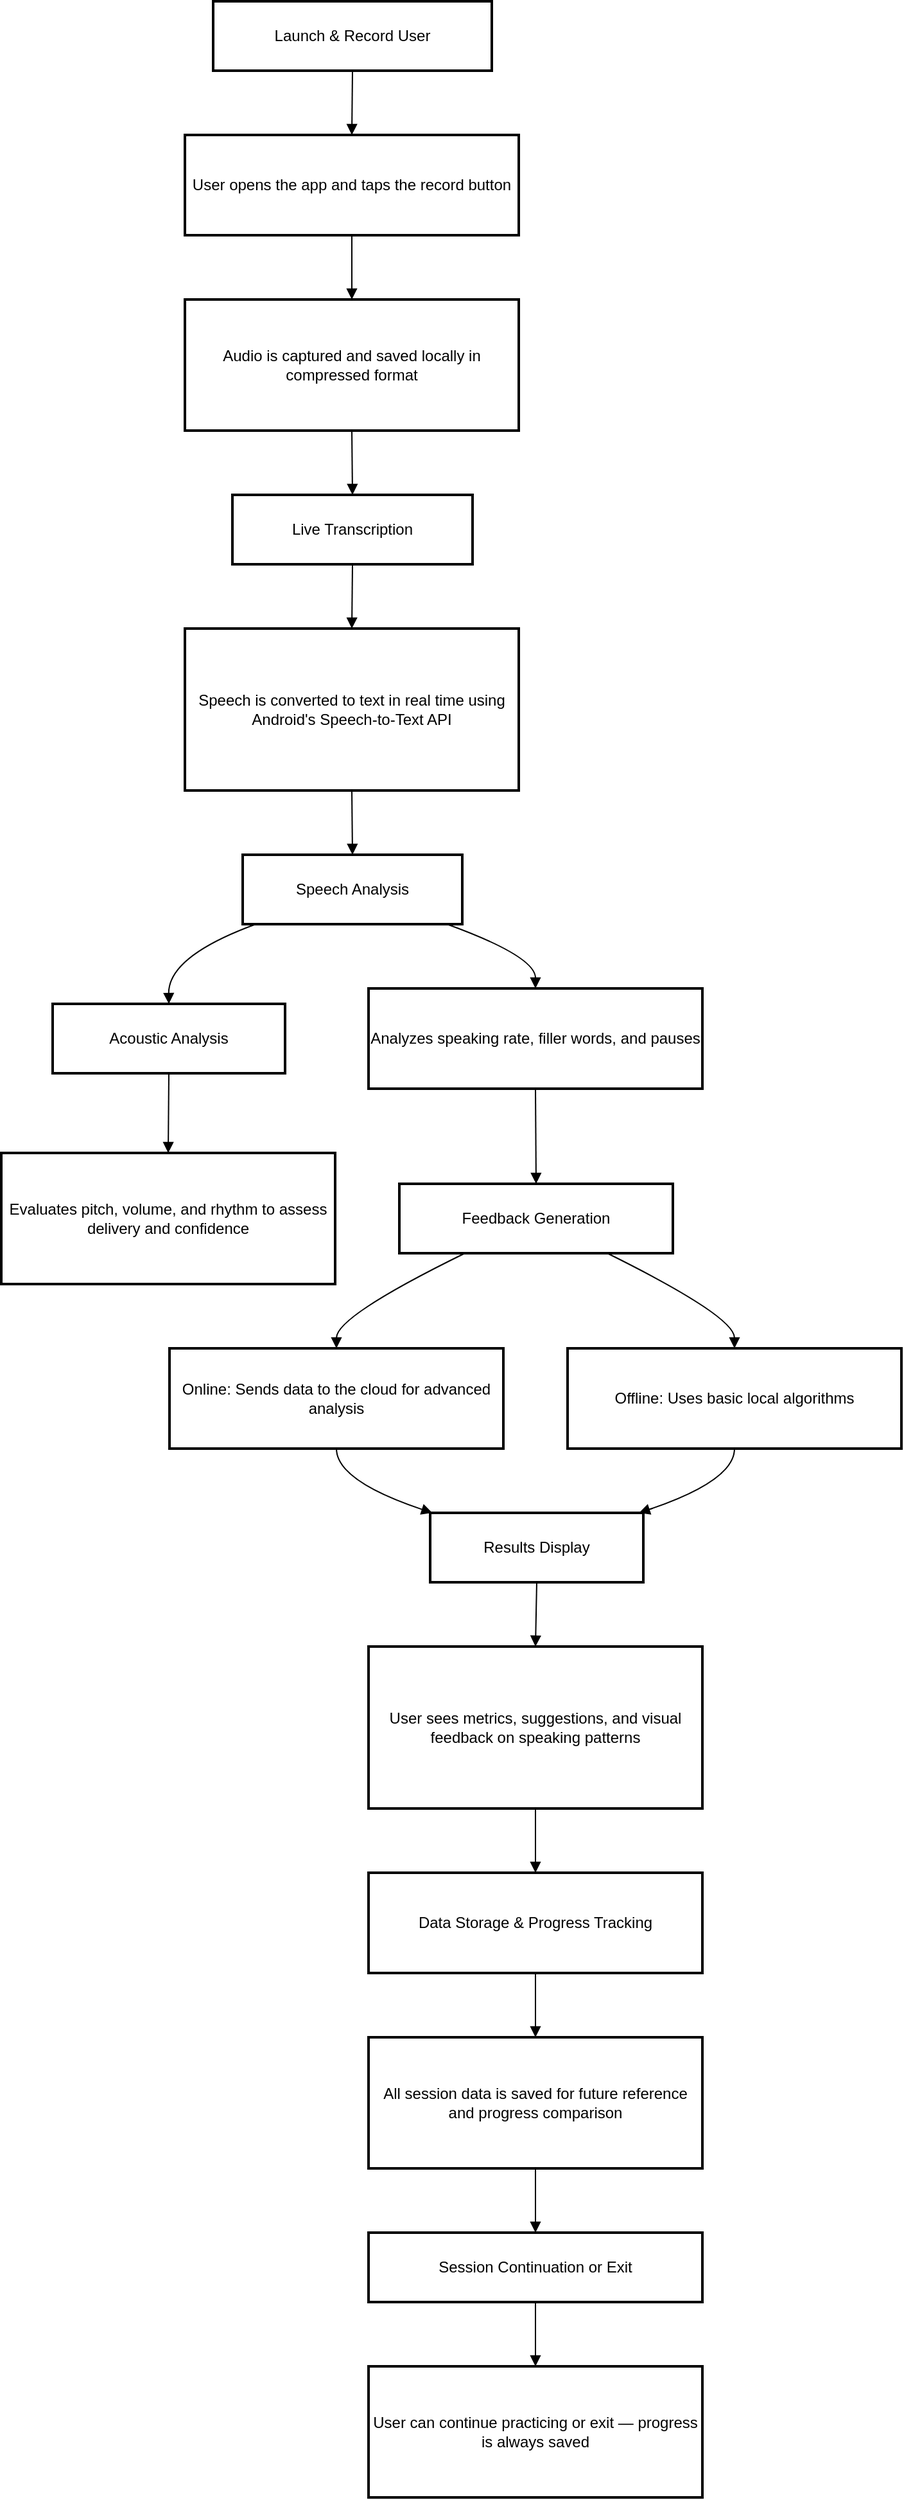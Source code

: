 <mxfile version="26.2.12">
  <diagram name="Page-1" id="KUoLSjTv4agL9Ai-SSWE">
    <mxGraphModel>
      <root>
        <mxCell id="0" />
        <mxCell id="1" parent="0" />
        <mxCell id="2" value="Launch &amp; Record User" style="whiteSpace=wrap;strokeWidth=2;" vertex="1" parent="1">
          <mxGeometry x="173" y="8" width="217" height="54" as="geometry" />
        </mxCell>
        <mxCell id="3" value="User opens the app and taps the record button" style="whiteSpace=wrap;strokeWidth=2;" vertex="1" parent="1">
          <mxGeometry x="151" y="112" width="260" height="78" as="geometry" />
        </mxCell>
        <mxCell id="4" value="Audio is captured and saved locally in compressed format" style="whiteSpace=wrap;strokeWidth=2;" vertex="1" parent="1">
          <mxGeometry x="151" y="240" width="260" height="102" as="geometry" />
        </mxCell>
        <mxCell id="5" value="Live Transcription" style="whiteSpace=wrap;strokeWidth=2;" vertex="1" parent="1">
          <mxGeometry x="188" y="392" width="187" height="54" as="geometry" />
        </mxCell>
        <mxCell id="6" value="Speech is converted to text in real time using Android&#39;s Speech-to-Text API" style="whiteSpace=wrap;strokeWidth=2;" vertex="1" parent="1">
          <mxGeometry x="151" y="496" width="260" height="126" as="geometry" />
        </mxCell>
        <mxCell id="7" value="Speech Analysis" style="whiteSpace=wrap;strokeWidth=2;" vertex="1" parent="1">
          <mxGeometry x="196" y="672" width="171" height="54" as="geometry" />
        </mxCell>
        <mxCell id="8" value="Analyzes speaking rate, filler words, and pauses" style="whiteSpace=wrap;strokeWidth=2;" vertex="1" parent="1">
          <mxGeometry x="294" y="776" width="260" height="78" as="geometry" />
        </mxCell>
        <mxCell id="9" value="Acoustic Analysis" style="whiteSpace=wrap;strokeWidth=2;" vertex="1" parent="1">
          <mxGeometry x="48" y="788" width="181" height="54" as="geometry" />
        </mxCell>
        <mxCell id="10" value="Evaluates pitch, volume, and rhythm to assess delivery and confidence" style="whiteSpace=wrap;strokeWidth=2;" vertex="1" parent="1">
          <mxGeometry x="8" y="904" width="260" height="102" as="geometry" />
        </mxCell>
        <mxCell id="11" value="Feedback Generation" style="whiteSpace=wrap;strokeWidth=2;" vertex="1" parent="1">
          <mxGeometry x="318" y="928" width="213" height="54" as="geometry" />
        </mxCell>
        <mxCell id="12" value="Online: Sends data to the cloud for advanced analysis" style="whiteSpace=wrap;strokeWidth=2;" vertex="1" parent="1">
          <mxGeometry x="139" y="1056" width="260" height="78" as="geometry" />
        </mxCell>
        <mxCell id="13" value="Offline: Uses basic local algorithms" style="whiteSpace=wrap;strokeWidth=2;" vertex="1" parent="1">
          <mxGeometry x="449" y="1056" width="260" height="78" as="geometry" />
        </mxCell>
        <mxCell id="14" value="Results Display" style="whiteSpace=wrap;strokeWidth=2;" vertex="1" parent="1">
          <mxGeometry x="342" y="1184" width="166" height="54" as="geometry" />
        </mxCell>
        <mxCell id="15" value="User sees metrics, suggestions, and visual feedback on speaking patterns" style="whiteSpace=wrap;strokeWidth=2;" vertex="1" parent="1">
          <mxGeometry x="294" y="1288" width="260" height="126" as="geometry" />
        </mxCell>
        <mxCell id="16" value="Data Storage &amp; Progress Tracking" style="whiteSpace=wrap;strokeWidth=2;" vertex="1" parent="1">
          <mxGeometry x="294" y="1464" width="260" height="78" as="geometry" />
        </mxCell>
        <mxCell id="17" value="All session data is saved for future reference and progress comparison" style="whiteSpace=wrap;strokeWidth=2;" vertex="1" parent="1">
          <mxGeometry x="294" y="1592" width="260" height="102" as="geometry" />
        </mxCell>
        <mxCell id="18" value="Session Continuation or Exit" style="whiteSpace=wrap;strokeWidth=2;" vertex="1" parent="1">
          <mxGeometry x="294" y="1744" width="260" height="54" as="geometry" />
        </mxCell>
        <mxCell id="19" value="User can continue practicing or exit — progress is always saved" style="whiteSpace=wrap;strokeWidth=2;" vertex="1" parent="1">
          <mxGeometry x="294" y="1848" width="260" height="102" as="geometry" />
        </mxCell>
        <mxCell id="20" value="" style="curved=1;startArrow=none;endArrow=block;exitX=0.5;exitY=1;entryX=0.5;entryY=0;" edge="1" parent="1" source="2" target="3">
          <mxGeometry relative="1" as="geometry">
            <Array as="points" />
          </mxGeometry>
        </mxCell>
        <mxCell id="21" value="" style="curved=1;startArrow=none;endArrow=block;exitX=0.5;exitY=1;entryX=0.5;entryY=0;" edge="1" parent="1" source="3" target="4">
          <mxGeometry relative="1" as="geometry">
            <Array as="points" />
          </mxGeometry>
        </mxCell>
        <mxCell id="22" value="" style="curved=1;startArrow=none;endArrow=block;exitX=0.5;exitY=1;entryX=0.5;entryY=0;" edge="1" parent="1" source="4" target="5">
          <mxGeometry relative="1" as="geometry">
            <Array as="points" />
          </mxGeometry>
        </mxCell>
        <mxCell id="23" value="" style="curved=1;startArrow=none;endArrow=block;exitX=0.5;exitY=1;entryX=0.5;entryY=0;" edge="1" parent="1" source="5" target="6">
          <mxGeometry relative="1" as="geometry">
            <Array as="points" />
          </mxGeometry>
        </mxCell>
        <mxCell id="24" value="" style="curved=1;startArrow=none;endArrow=block;exitX=0.5;exitY=1;entryX=0.5;entryY=0;" edge="1" parent="1" source="6" target="7">
          <mxGeometry relative="1" as="geometry">
            <Array as="points" />
          </mxGeometry>
        </mxCell>
        <mxCell id="25" value="" style="curved=1;startArrow=none;endArrow=block;exitX=0.93;exitY=1;entryX=0.5;entryY=0;" edge="1" parent="1" source="7" target="8">
          <mxGeometry relative="1" as="geometry">
            <Array as="points">
              <mxPoint x="424" y="751" />
            </Array>
          </mxGeometry>
        </mxCell>
        <mxCell id="26" value="" style="curved=1;startArrow=none;endArrow=block;exitX=0.06;exitY=1;entryX=0.5;entryY=0;" edge="1" parent="1" source="7" target="9">
          <mxGeometry relative="1" as="geometry">
            <Array as="points">
              <mxPoint x="138" y="751" />
            </Array>
          </mxGeometry>
        </mxCell>
        <mxCell id="27" value="" style="curved=1;startArrow=none;endArrow=block;exitX=0.5;exitY=1;entryX=0.5;entryY=0;" edge="1" parent="1" source="9" target="10">
          <mxGeometry relative="1" as="geometry">
            <Array as="points" />
          </mxGeometry>
        </mxCell>
        <mxCell id="28" value="" style="curved=1;startArrow=none;endArrow=block;exitX=0.5;exitY=1;entryX=0.5;entryY=0;" edge="1" parent="1" source="8" target="11">
          <mxGeometry relative="1" as="geometry">
            <Array as="points" />
          </mxGeometry>
        </mxCell>
        <mxCell id="29" value="" style="curved=1;startArrow=none;endArrow=block;exitX=0.24;exitY=1;entryX=0.5;entryY=0;" edge="1" parent="1" source="11" target="12">
          <mxGeometry relative="1" as="geometry">
            <Array as="points">
              <mxPoint x="269" y="1031" />
            </Array>
          </mxGeometry>
        </mxCell>
        <mxCell id="30" value="" style="curved=1;startArrow=none;endArrow=block;exitX=0.76;exitY=1;entryX=0.5;entryY=0;" edge="1" parent="1" source="11" target="13">
          <mxGeometry relative="1" as="geometry">
            <Array as="points">
              <mxPoint x="579" y="1031" />
            </Array>
          </mxGeometry>
        </mxCell>
        <mxCell id="31" value="" style="curved=1;startArrow=none;endArrow=block;exitX=0.5;exitY=1;entryX=0.01;entryY=0;" edge="1" parent="1" source="12" target="14">
          <mxGeometry relative="1" as="geometry">
            <Array as="points">
              <mxPoint x="269" y="1159" />
            </Array>
          </mxGeometry>
        </mxCell>
        <mxCell id="32" value="" style="curved=1;startArrow=none;endArrow=block;exitX=0.5;exitY=1;entryX=0.98;entryY=0;" edge="1" parent="1" source="13" target="14">
          <mxGeometry relative="1" as="geometry">
            <Array as="points">
              <mxPoint x="579" y="1159" />
            </Array>
          </mxGeometry>
        </mxCell>
        <mxCell id="33" value="" style="curved=1;startArrow=none;endArrow=block;exitX=0.5;exitY=1;entryX=0.5;entryY=0;" edge="1" parent="1" source="14" target="15">
          <mxGeometry relative="1" as="geometry">
            <Array as="points" />
          </mxGeometry>
        </mxCell>
        <mxCell id="34" value="" style="curved=1;startArrow=none;endArrow=block;exitX=0.5;exitY=1;entryX=0.5;entryY=0;" edge="1" parent="1" source="15" target="16">
          <mxGeometry relative="1" as="geometry">
            <Array as="points" />
          </mxGeometry>
        </mxCell>
        <mxCell id="35" value="" style="curved=1;startArrow=none;endArrow=block;exitX=0.5;exitY=1;entryX=0.5;entryY=0;" edge="1" parent="1" source="16" target="17">
          <mxGeometry relative="1" as="geometry">
            <Array as="points" />
          </mxGeometry>
        </mxCell>
        <mxCell id="36" value="" style="curved=1;startArrow=none;endArrow=block;exitX=0.5;exitY=1;entryX=0.5;entryY=0;" edge="1" parent="1" source="17" target="18">
          <mxGeometry relative="1" as="geometry">
            <Array as="points" />
          </mxGeometry>
        </mxCell>
        <mxCell id="37" value="" style="curved=1;startArrow=none;endArrow=block;exitX=0.5;exitY=1;entryX=0.5;entryY=0;" edge="1" parent="1" source="18" target="19">
          <mxGeometry relative="1" as="geometry">
            <Array as="points" />
          </mxGeometry>
        </mxCell>
      </root>
    </mxGraphModel>
  </diagram>
</mxfile>
